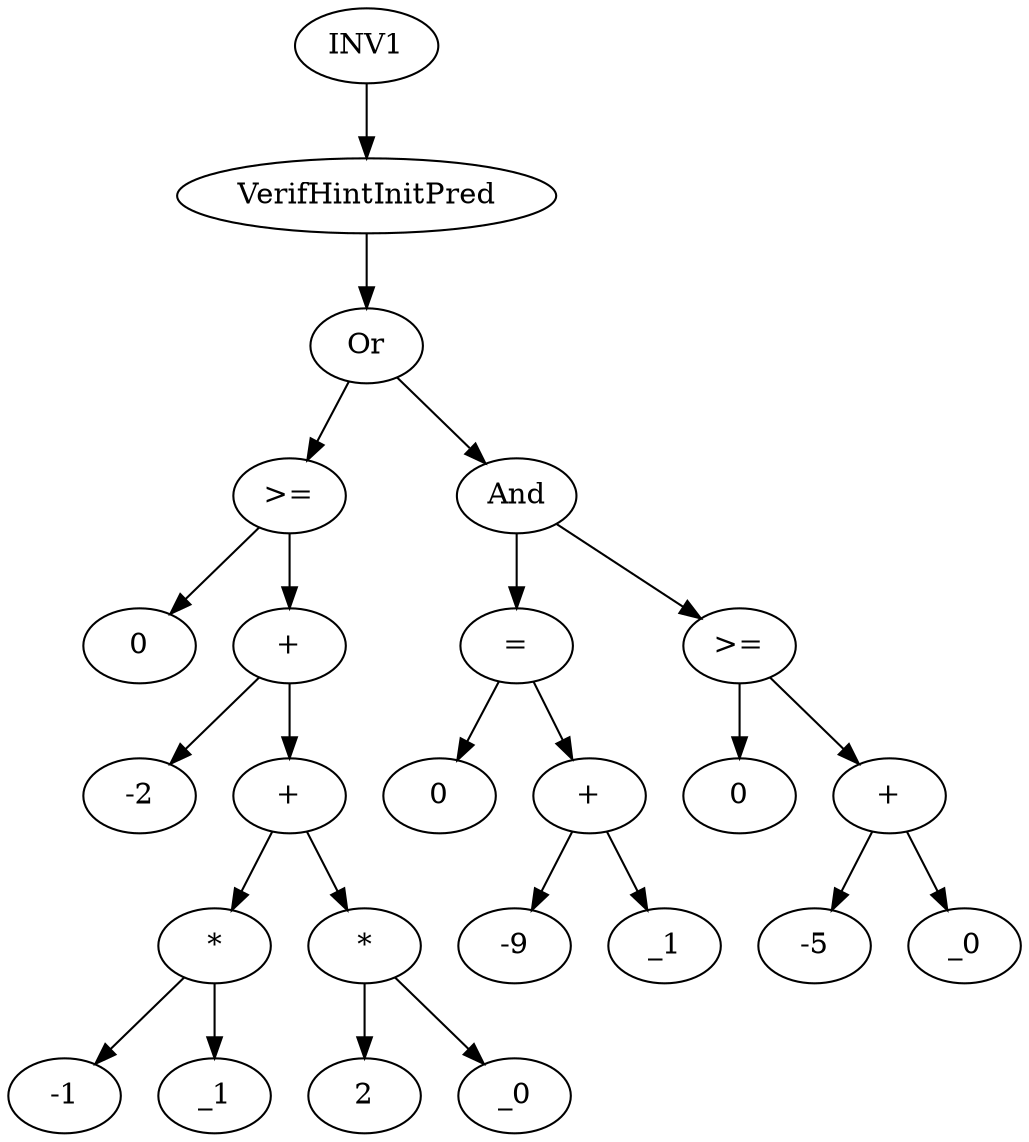 digraph dag {
0 [label="INV1"];
1 [label="VerifHintInitPred"];
2 [label="Or"];
3 [label=">="];
4 [label="0"];
5 [label="+"];
6 [label="-2"];
7 [label="+"];
8 [label="*"];
9 [label="-1"];
10 [label="_1"];
11 [label="*"];
12 [label="2"];
13 [label="_0"];
14 [label="And"];
15 [label="="];
16 [label="0"];
17 [label="+"];
18 [label="-9"];
19 [label="_1"];
20 [label=">="];
21 [label="0"];
22 [label="+"];
23 [label="-5"];
24 [label="_0"];
"0" -> "1"[label=""]
"1" -> "2"[label=""]
"2" -> "3"[label=""]
"2" -> "14"[label=""]
"3" -> "5"[label=""]
"3" -> "4"[label=""]
"5" -> "7"[label=""]
"5" -> "6"[label=""]
"7" -> "8"[label=""]
"7" -> "11"[label=""]
"8" -> "10"[label=""]
"8" -> "9"[label=""]
"11" -> "13"[label=""]
"11" -> "12"[label=""]
"14" -> "15"[label=""]
"14" -> "20"[label=""]
"15" -> "17"[label=""]
"15" -> "16"[label=""]
"17" -> "19"[label=""]
"17" -> "18"[label=""]
"20" -> "22"[label=""]
"20" -> "21"[label=""]
"22" -> "24"[label=""]
"22" -> "23"[label=""]
}
